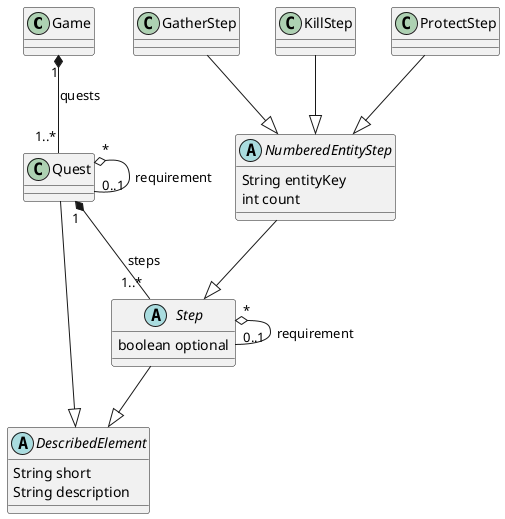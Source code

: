 @startuml

class Game {
}

class Quest {
}

abstract class Step {
	boolean optional
}

abstract class DescribedElement {
	String short
	String description
}

abstract class NumberedEntityStep {
	String entityKey
	int count
}

class GatherStep {
}

class KillStep {
}

class ProtectStep {
}

Game "1" *-- "1..*" Quest : quests
Quest --|> DescribedElement
Quest "*" o-- "0..1" Quest: requirement
Quest "1" *-- "1..*" Step : steps
Step --|> DescribedElement
Step "*" o-- "0..1" Step: requirement
NumberedEntityStep --|> Step
GatherStep --|> NumberedEntityStep
KillStep --|> NumberedEntityStep
ProtectStep --|> NumberedEntityStep

@enduml